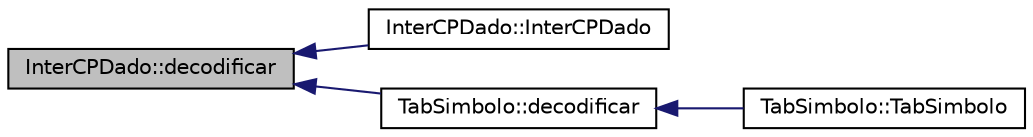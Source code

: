 digraph "InterCPDado::decodificar"
{
  edge [fontname="Helvetica",fontsize="10",labelfontname="Helvetica",labelfontsize="10"];
  node [fontname="Helvetica",fontsize="10",shape=record];
  rankdir="LR";
  Node7 [label="InterCPDado::decodificar",height=0.2,width=0.4,color="black", fillcolor="grey75", style="filled", fontcolor="black"];
  Node7 -> Node8 [dir="back",color="midnightblue",fontsize="10",style="solid",fontname="Helvetica"];
  Node8 [label="InterCPDado::InterCPDado",height=0.2,width=0.4,color="black", fillcolor="white", style="filled",URL="$class_inter_c_p_dado.html#aed7a766c1422f33aab3c7e4f0c4a560a",tooltip="Construtor com o conhecimento prévio da tabela de símbolos. "];
  Node7 -> Node9 [dir="back",color="midnightblue",fontsize="10",style="solid",fontname="Helvetica"];
  Node9 [label="TabSimbolo::decodificar",height=0.2,width=0.4,color="black", fillcolor="white", style="filled",URL="$class_tab_simbolo.html#a33922075ec403d8000eb853e8a47f595",tooltip="Decodificador do arquivo binário .class para a tabela de símbolos. "];
  Node9 -> Node10 [dir="back",color="midnightblue",fontsize="10",style="solid",fontname="Helvetica"];
  Node10 [label="TabSimbolo::TabSimbolo",height=0.2,width=0.4,color="black", fillcolor="white", style="filled",URL="$class_tab_simbolo.html#acb104764e5d99afd88729263044f8fcb"];
}
